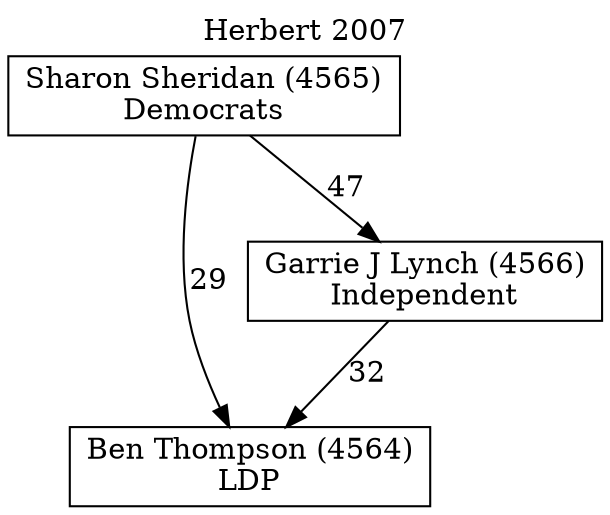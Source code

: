 // House preference flow
digraph "Ben Thompson (4564)_Herbert_2007" {
	graph [label="Herbert 2007" labelloc=t mclimit=10]
	node [shape=box]
	"Ben Thompson (4564)" [label="Ben Thompson (4564)
LDP"]
	"Garrie J Lynch (4566)" [label="Garrie J Lynch (4566)
Independent"]
	"Sharon Sheridan (4565)" [label="Sharon Sheridan (4565)
Democrats"]
	"Garrie J Lynch (4566)" -> "Ben Thompson (4564)" [label=32]
	"Sharon Sheridan (4565)" -> "Garrie J Lynch (4566)" [label=47]
	"Sharon Sheridan (4565)" -> "Ben Thompson (4564)" [label=29]
}
